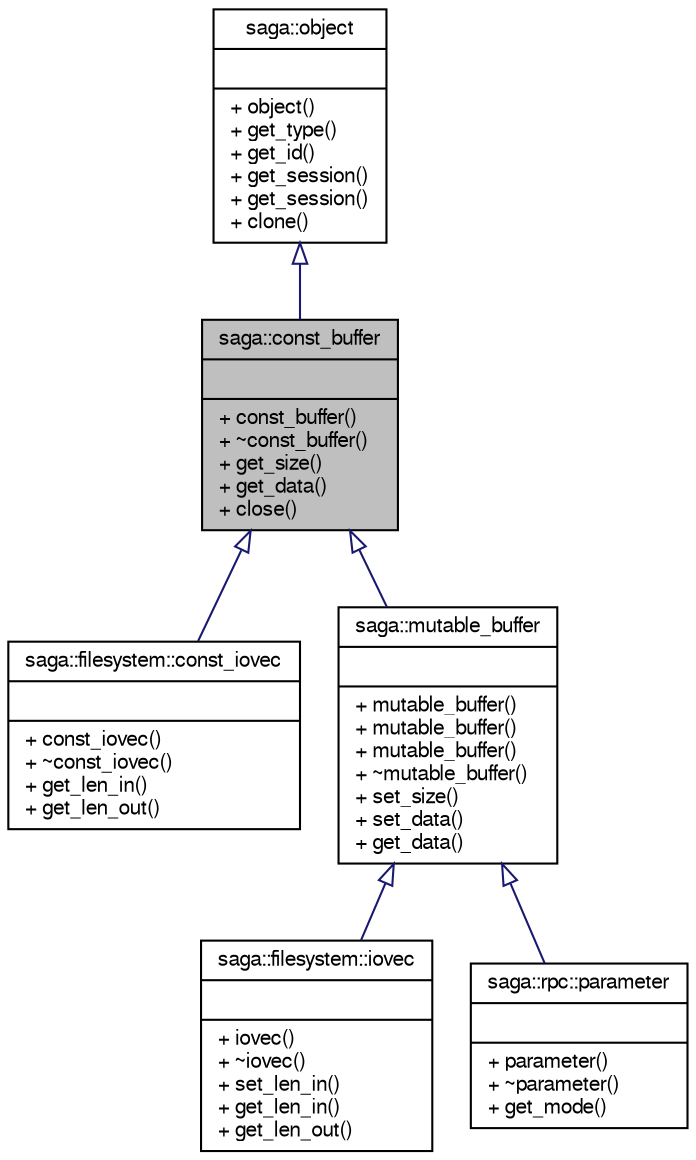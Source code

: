 digraph G
{
  bgcolor="transparent";
  edge [fontname="FreeSans",fontsize="10",labelfontname="FreeSans",labelfontsize="10"];
  node [fontname="FreeSans",fontsize="10",shape=record];
  Node1 [label="{saga::const_buffer\n||+ const_buffer()\l+ ~const_buffer()\l+ get_size()\l+ get_data()\l+ close()\l}",height=0.2,width=0.4,color="black", fillcolor="grey75", style="filled" fontcolor="black"];
  Node2 -> Node1 [dir="back",color="midnightblue",fontsize="10",style="solid",arrowtail="onormal",fontname="FreeSans"];
  Node2 [label="{saga::object\n||+ object()\l+ get_type()\l+ get_id()\l+ get_session()\l+ get_session()\l+ clone()\l}",height=0.2,width=0.4,color="black",URL="$classsaga_1_1object.html",tooltip="Brief description starts here."];
  Node1 -> Node3 [dir="back",color="midnightblue",fontsize="10",style="solid",arrowtail="onormal",fontname="FreeSans"];
  Node3 [label="{saga::filesystem::const_iovec\n||+ const_iovec()\l+ ~const_iovec()\l+ get_len_in()\l+ get_len_out()\l}",height=0.2,width=0.4,color="black",URL="$classsaga_1_1filesystem_1_1const__iovec.html",tooltip="Brief description starts here."];
  Node1 -> Node4 [dir="back",color="midnightblue",fontsize="10",style="solid",arrowtail="onormal",fontname="FreeSans"];
  Node4 [label="{saga::mutable_buffer\n||+ mutable_buffer()\l+ mutable_buffer()\l+ mutable_buffer()\l+ ~mutable_buffer()\l+ set_size()\l+ set_data()\l+ get_data()\l}",height=0.2,width=0.4,color="black",URL="$classsaga_1_1mutable__buffer.html",tooltip="Brief description starts here."];
  Node4 -> Node5 [dir="back",color="midnightblue",fontsize="10",style="solid",arrowtail="onormal",fontname="FreeSans"];
  Node5 [label="{saga::filesystem::iovec\n||+ iovec()\l+ ~iovec()\l+ set_len_in()\l+ get_len_in()\l+ get_len_out()\l}",height=0.2,width=0.4,color="black",URL="$classsaga_1_1filesystem_1_1iovec.html",tooltip="The iovec class inherits the saga::buffer class, and three additional state attributes: offset..."];
  Node4 -> Node6 [dir="back",color="midnightblue",fontsize="10",style="solid",arrowtail="onormal",fontname="FreeSans"];
  Node6 [label="{saga::rpc::parameter\n||+ parameter()\l+ ~parameter()\l+ get_mode()\l}",height=0.2,width=0.4,color="black",URL="$classsaga_1_1rpc_1_1parameter.html",tooltip="The parameter class inherits the saga::buffer class."];
}
